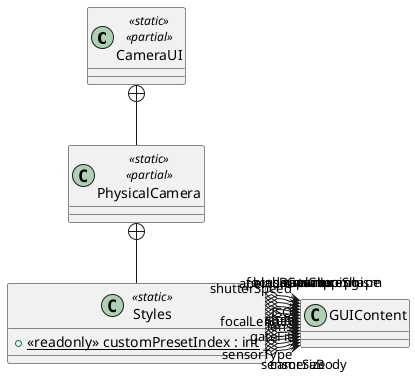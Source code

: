@startuml
class CameraUI <<static>> <<partial>> {
}
class PhysicalCamera <<static>> <<partial>> {
}
class Styles <<static>> {
    + {static} <<readonly>> customPresetIndex : int
}
CameraUI +-- PhysicalCamera
PhysicalCamera +-- Styles
Styles o-> "cameraBody" GUIContent
Styles o-> "sensorType" GUIContent
Styles o-> "sensorSize" GUIContent
Styles o-> "gateFit" GUIContent
Styles o-> "lens" GUIContent
Styles o-> "focalLength" GUIContent
Styles o-> "shift" GUIContent
Styles o-> "ISO" GUIContent
Styles o-> "shutterSpeed" GUIContent
Styles o-> "aperture" GUIContent
Styles o-> "focusDistance" GUIContent
Styles o-> "apertureShape" GUIContent
Styles o-> "bladeCount" GUIContent
Styles o-> "curvature" GUIContent
Styles o-> "barrelClipping" GUIContent
Styles o-> "anamorphism" GUIContent
@enduml
